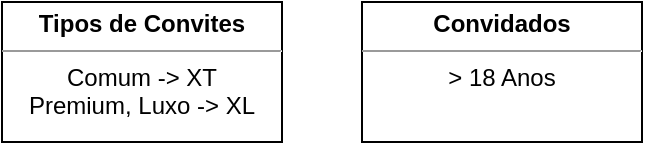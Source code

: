 <mxfile version="20.5.3" type="embed"><diagram name="Página-1" id="P9qhSkHBfWR6bZ-3sJ0j"><mxGraphModel dx="884" dy="1488" grid="1" gridSize="10" guides="1" tooltips="1" connect="1" arrows="1" fold="1" page="1" pageScale="1" pageWidth="850" pageHeight="1100" math="0" shadow="0"><root><mxCell id="0"/><mxCell id="1" parent="0"/><mxCell id="3" value="&lt;p style=&quot;margin: 4px 0px 0px;&quot;&gt;&lt;b&gt;Tipos de Convites&lt;/b&gt;&lt;/p&gt;&lt;hr size=&quot;1&quot;&gt;&lt;div style=&quot;height:2px;&quot;&gt;Comum -&amp;gt; XT&lt;/div&gt;&lt;div style=&quot;height:2px;&quot;&gt;&lt;br&gt;&lt;/div&gt;&lt;div style=&quot;height:2px;&quot;&gt;&lt;br&gt;&lt;/div&gt;&lt;div style=&quot;height:2px;&quot;&gt;&lt;br&gt;&lt;/div&gt;&lt;div style=&quot;height:2px;&quot;&gt;&lt;br&gt;&lt;/div&gt;&lt;div style=&quot;height:2px;&quot;&gt;&lt;br&gt;&lt;/div&gt;&lt;div style=&quot;height:2px;&quot;&gt;&lt;br&gt;&lt;/div&gt;&lt;div style=&quot;height:2px;&quot;&gt;Premium, Luxo -&amp;gt; XL&lt;/div&gt;" style="verticalAlign=top;align=center;overflow=fill;fontSize=12;fontFamily=Helvetica;html=1;" parent="1" vertex="1"><mxGeometry x="50" y="-1050" width="140" height="70" as="geometry"/></mxCell><mxCell id="4" value="&lt;p style=&quot;margin: 4px 0px 0px;&quot;&gt;&lt;b&gt;Convidados&lt;/b&gt;&lt;/p&gt;&lt;hr size=&quot;1&quot;&gt;&lt;div style=&quot;height:2px;&quot;&gt;&amp;gt; 18 Anos&lt;/div&gt;" style="verticalAlign=top;align=center;overflow=fill;fontSize=12;fontFamily=Helvetica;html=1;" parent="1" vertex="1"><mxGeometry x="230" y="-1050" width="140" height="70" as="geometry"/></mxCell></root></mxGraphModel></diagram></mxfile>